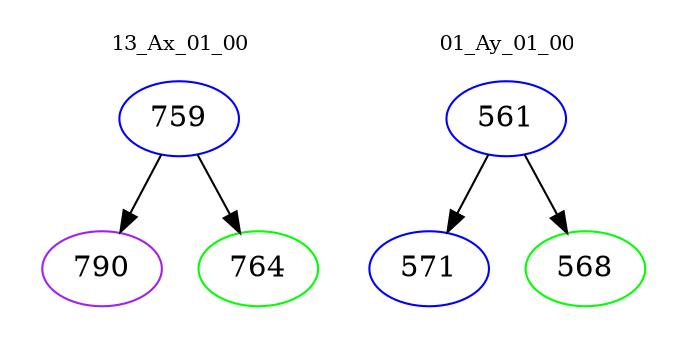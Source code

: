 digraph{
subgraph cluster_0 {
color = white
label = "13_Ax_01_00";
fontsize=10;
T0_759 [label="759", color="blue"]
T0_759 -> T0_790 [color="black"]
T0_790 [label="790", color="purple"]
T0_759 -> T0_764 [color="black"]
T0_764 [label="764", color="green"]
}
subgraph cluster_1 {
color = white
label = "01_Ay_01_00";
fontsize=10;
T1_561 [label="561", color="blue"]
T1_561 -> T1_571 [color="black"]
T1_571 [label="571", color="blue"]
T1_561 -> T1_568 [color="black"]
T1_568 [label="568", color="green"]
}
}
